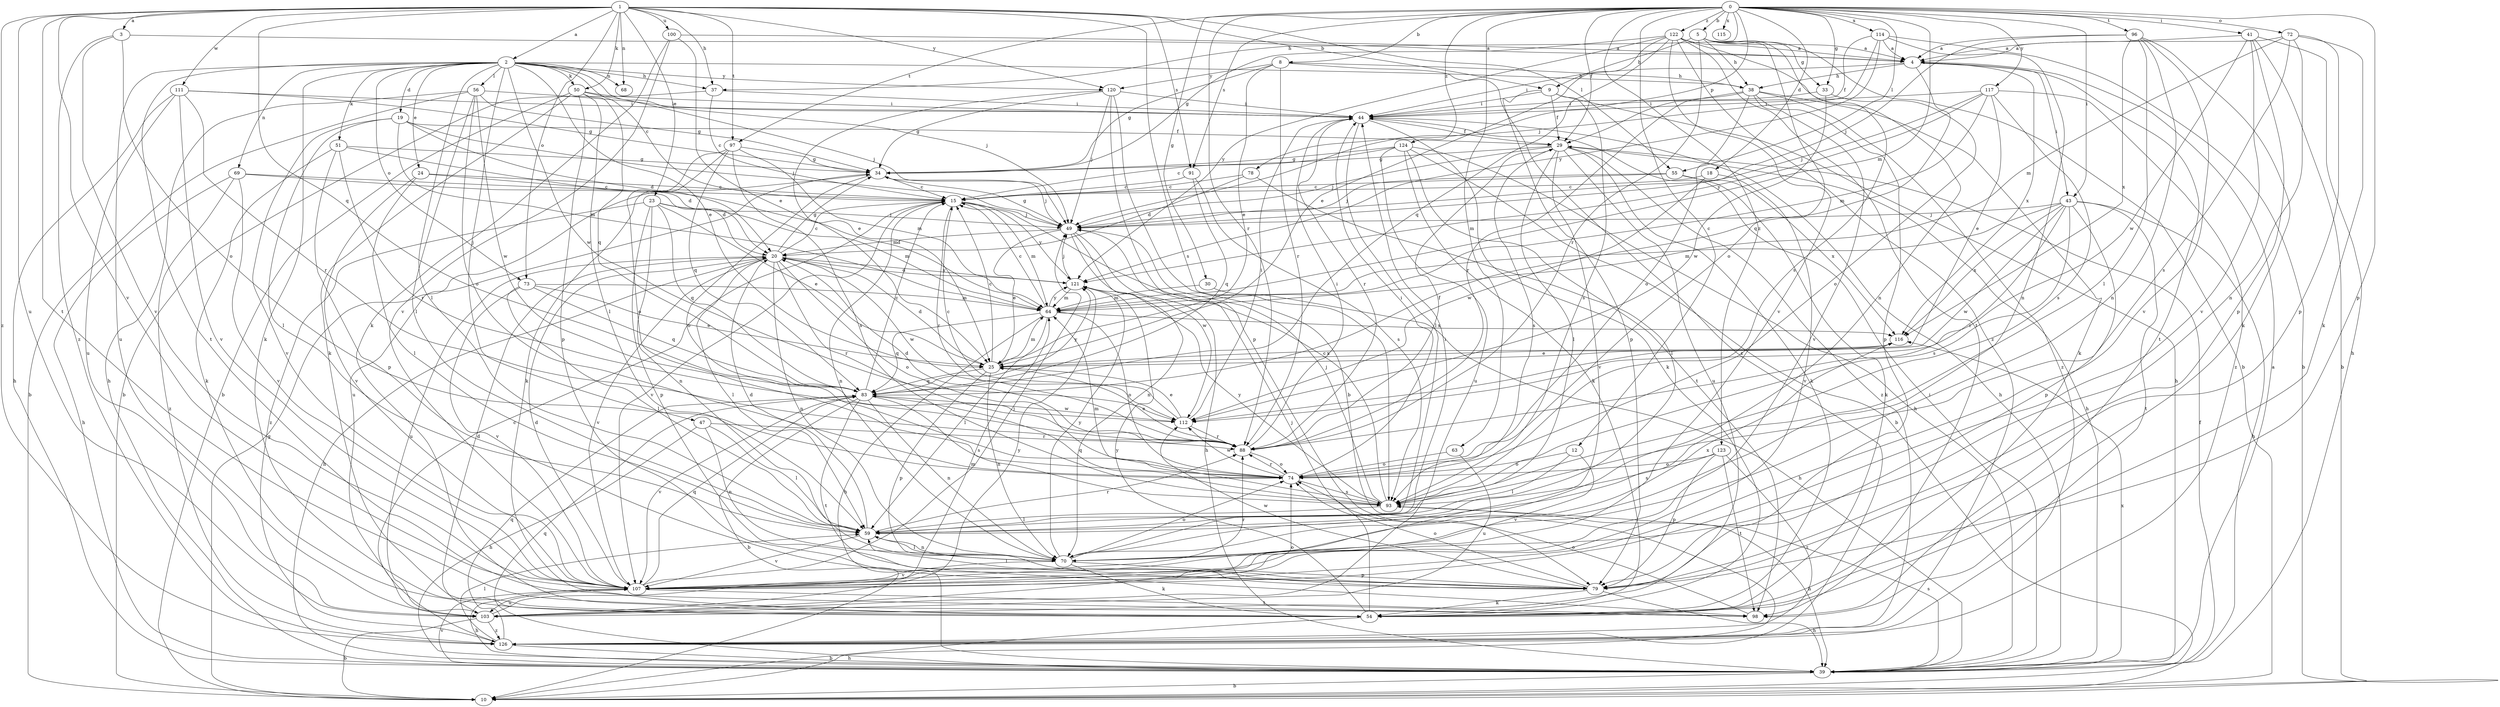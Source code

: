 strict digraph  {
0;
1;
2;
3;
4;
5;
8;
9;
10;
12;
15;
18;
19;
20;
23;
24;
25;
29;
30;
33;
34;
37;
38;
39;
41;
43;
44;
47;
49;
50;
51;
54;
55;
56;
59;
63;
64;
68;
69;
70;
72;
73;
74;
78;
79;
83;
88;
91;
93;
96;
97;
98;
100;
103;
107;
111;
112;
114;
115;
116;
117;
120;
121;
122;
123;
124;
126;
0 -> 5  [label=b];
0 -> 8  [label=b];
0 -> 12  [label=c];
0 -> 18  [label=d];
0 -> 29  [label=f];
0 -> 30  [label=g];
0 -> 33  [label=g];
0 -> 37  [label=h];
0 -> 41  [label=i];
0 -> 43  [label=i];
0 -> 55  [label=l];
0 -> 63  [label=m];
0 -> 64  [label=m];
0 -> 72  [label=o];
0 -> 78  [label=p];
0 -> 79  [label=p];
0 -> 88  [label=r];
0 -> 91  [label=s];
0 -> 96  [label=t];
0 -> 97  [label=t];
0 -> 114  [label=x];
0 -> 115  [label=x];
0 -> 117  [label=y];
0 -> 122  [label=z];
0 -> 123  [label=z];
0 -> 124  [label=z];
1 -> 2  [label=a];
1 -> 3  [label=a];
1 -> 9  [label=b];
1 -> 23  [label=e];
1 -> 37  [label=h];
1 -> 50  [label=k];
1 -> 55  [label=l];
1 -> 68  [label=n];
1 -> 73  [label=o];
1 -> 83  [label=q];
1 -> 91  [label=s];
1 -> 93  [label=s];
1 -> 97  [label=t];
1 -> 98  [label=t];
1 -> 100  [label=u];
1 -> 103  [label=u];
1 -> 107  [label=v];
1 -> 111  [label=w];
1 -> 120  [label=y];
1 -> 126  [label=z];
2 -> 15  [label=c];
2 -> 19  [label=d];
2 -> 24  [label=e];
2 -> 25  [label=e];
2 -> 37  [label=h];
2 -> 38  [label=h];
2 -> 47  [label=j];
2 -> 49  [label=j];
2 -> 50  [label=k];
2 -> 51  [label=k];
2 -> 54  [label=k];
2 -> 56  [label=l];
2 -> 59  [label=l];
2 -> 68  [label=n];
2 -> 69  [label=n];
2 -> 73  [label=o];
2 -> 98  [label=t];
2 -> 103  [label=u];
2 -> 112  [label=w];
2 -> 120  [label=y];
3 -> 4  [label=a];
3 -> 74  [label=o];
3 -> 107  [label=v];
3 -> 126  [label=z];
4 -> 38  [label=h];
4 -> 43  [label=i];
4 -> 44  [label=i];
4 -> 83  [label=q];
4 -> 98  [label=t];
4 -> 116  [label=x];
5 -> 4  [label=a];
5 -> 9  [label=b];
5 -> 10  [label=b];
5 -> 33  [label=g];
5 -> 38  [label=h];
5 -> 74  [label=o];
5 -> 88  [label=r];
5 -> 93  [label=s];
8 -> 25  [label=e];
8 -> 34  [label=g];
8 -> 38  [label=h];
8 -> 88  [label=r];
8 -> 120  [label=y];
8 -> 126  [label=z];
9 -> 29  [label=f];
9 -> 39  [label=h];
9 -> 44  [label=i];
9 -> 79  [label=p];
9 -> 93  [label=s];
10 -> 29  [label=f];
10 -> 34  [label=g];
12 -> 59  [label=l];
12 -> 74  [label=o];
12 -> 107  [label=v];
15 -> 49  [label=j];
15 -> 64  [label=m];
15 -> 70  [label=n];
15 -> 88  [label=r];
15 -> 107  [label=v];
15 -> 121  [label=y];
18 -> 15  [label=c];
18 -> 107  [label=v];
18 -> 112  [label=w];
19 -> 20  [label=d];
19 -> 29  [label=f];
19 -> 49  [label=j];
19 -> 59  [label=l];
19 -> 64  [label=m];
19 -> 107  [label=v];
20 -> 15  [label=c];
20 -> 34  [label=g];
20 -> 39  [label=h];
20 -> 59  [label=l];
20 -> 70  [label=n];
20 -> 74  [label=o];
20 -> 88  [label=r];
20 -> 103  [label=u];
20 -> 107  [label=v];
20 -> 112  [label=w];
20 -> 121  [label=y];
23 -> 25  [label=e];
23 -> 49  [label=j];
23 -> 64  [label=m];
23 -> 70  [label=n];
23 -> 79  [label=p];
23 -> 83  [label=q];
23 -> 126  [label=z];
24 -> 15  [label=c];
24 -> 59  [label=l];
24 -> 64  [label=m];
24 -> 107  [label=v];
25 -> 15  [label=c];
25 -> 20  [label=d];
25 -> 64  [label=m];
25 -> 70  [label=n];
25 -> 79  [label=p];
25 -> 83  [label=q];
25 -> 116  [label=x];
29 -> 34  [label=g];
29 -> 39  [label=h];
29 -> 49  [label=j];
29 -> 54  [label=k];
29 -> 59  [label=l];
29 -> 93  [label=s];
29 -> 103  [label=u];
29 -> 107  [label=v];
29 -> 126  [label=z];
30 -> 39  [label=h];
30 -> 64  [label=m];
33 -> 44  [label=i];
33 -> 74  [label=o];
33 -> 112  [label=w];
34 -> 15  [label=c];
34 -> 49  [label=j];
34 -> 74  [label=o];
34 -> 103  [label=u];
37 -> 10  [label=b];
37 -> 15  [label=c];
37 -> 44  [label=i];
38 -> 44  [label=i];
38 -> 54  [label=k];
38 -> 74  [label=o];
38 -> 79  [label=p];
38 -> 88  [label=r];
38 -> 107  [label=v];
38 -> 126  [label=z];
39 -> 4  [label=a];
39 -> 10  [label=b];
39 -> 44  [label=i];
39 -> 83  [label=q];
39 -> 93  [label=s];
39 -> 107  [label=v];
39 -> 116  [label=x];
41 -> 4  [label=a];
41 -> 10  [label=b];
41 -> 39  [label=h];
41 -> 79  [label=p];
41 -> 107  [label=v];
41 -> 112  [label=w];
43 -> 39  [label=h];
43 -> 49  [label=j];
43 -> 64  [label=m];
43 -> 79  [label=p];
43 -> 88  [label=r];
43 -> 93  [label=s];
43 -> 98  [label=t];
43 -> 112  [label=w];
43 -> 116  [label=x];
44 -> 29  [label=f];
44 -> 39  [label=h];
44 -> 54  [label=k];
44 -> 59  [label=l];
44 -> 88  [label=r];
47 -> 39  [label=h];
47 -> 59  [label=l];
47 -> 70  [label=n];
47 -> 88  [label=r];
49 -> 20  [label=d];
49 -> 25  [label=e];
49 -> 34  [label=g];
49 -> 39  [label=h];
49 -> 70  [label=n];
49 -> 112  [label=w];
50 -> 10  [label=b];
50 -> 44  [label=i];
50 -> 49  [label=j];
50 -> 54  [label=k];
50 -> 59  [label=l];
50 -> 79  [label=p];
50 -> 83  [label=q];
51 -> 20  [label=d];
51 -> 34  [label=g];
51 -> 54  [label=k];
51 -> 79  [label=p];
51 -> 88  [label=r];
54 -> 10  [label=b];
54 -> 49  [label=j];
54 -> 121  [label=y];
55 -> 15  [label=c];
55 -> 49  [label=j];
55 -> 54  [label=k];
55 -> 116  [label=x];
56 -> 10  [label=b];
56 -> 34  [label=g];
56 -> 39  [label=h];
56 -> 44  [label=i];
56 -> 59  [label=l];
56 -> 74  [label=o];
56 -> 112  [label=w];
59 -> 20  [label=d];
59 -> 70  [label=n];
59 -> 88  [label=r];
59 -> 107  [label=v];
63 -> 74  [label=o];
63 -> 103  [label=u];
64 -> 15  [label=c];
64 -> 39  [label=h];
64 -> 59  [label=l];
64 -> 74  [label=o];
64 -> 83  [label=q];
64 -> 116  [label=x];
64 -> 121  [label=y];
69 -> 15  [label=c];
69 -> 20  [label=d];
69 -> 39  [label=h];
69 -> 107  [label=v];
69 -> 126  [label=z];
70 -> 44  [label=i];
70 -> 54  [label=k];
70 -> 59  [label=l];
70 -> 74  [label=o];
70 -> 79  [label=p];
70 -> 107  [label=v];
70 -> 116  [label=x];
70 -> 121  [label=y];
72 -> 4  [label=a];
72 -> 54  [label=k];
72 -> 64  [label=m];
72 -> 70  [label=n];
72 -> 79  [label=p];
72 -> 93  [label=s];
73 -> 25  [label=e];
73 -> 59  [label=l];
73 -> 64  [label=m];
73 -> 83  [label=q];
73 -> 107  [label=v];
74 -> 44  [label=i];
74 -> 88  [label=r];
74 -> 93  [label=s];
74 -> 112  [label=w];
78 -> 15  [label=c];
78 -> 20  [label=d];
78 -> 59  [label=l];
79 -> 39  [label=h];
79 -> 54  [label=k];
79 -> 59  [label=l];
79 -> 74  [label=o];
79 -> 112  [label=w];
83 -> 10  [label=b];
83 -> 15  [label=c];
83 -> 70  [label=n];
83 -> 93  [label=s];
83 -> 98  [label=t];
83 -> 107  [label=v];
83 -> 112  [label=w];
83 -> 121  [label=y];
88 -> 20  [label=d];
88 -> 25  [label=e];
88 -> 29  [label=f];
88 -> 44  [label=i];
88 -> 74  [label=o];
91 -> 15  [label=c];
91 -> 83  [label=q];
91 -> 93  [label=s];
93 -> 15  [label=c];
93 -> 39  [label=h];
93 -> 49  [label=j];
93 -> 59  [label=l];
93 -> 64  [label=m];
93 -> 83  [label=q];
93 -> 121  [label=y];
96 -> 4  [label=a];
96 -> 49  [label=j];
96 -> 54  [label=k];
96 -> 59  [label=l];
96 -> 70  [label=n];
96 -> 107  [label=v];
96 -> 116  [label=x];
97 -> 34  [label=g];
97 -> 54  [label=k];
97 -> 64  [label=m];
97 -> 74  [label=o];
97 -> 83  [label=q];
97 -> 93  [label=s];
98 -> 74  [label=o];
100 -> 4  [label=a];
100 -> 25  [label=e];
100 -> 54  [label=k];
100 -> 107  [label=v];
103 -> 10  [label=b];
103 -> 20  [label=d];
103 -> 64  [label=m];
103 -> 74  [label=o];
103 -> 121  [label=y];
103 -> 126  [label=z];
107 -> 20  [label=d];
107 -> 39  [label=h];
107 -> 49  [label=j];
107 -> 83  [label=q];
107 -> 88  [label=r];
107 -> 98  [label=t];
107 -> 103  [label=u];
111 -> 34  [label=g];
111 -> 39  [label=h];
111 -> 44  [label=i];
111 -> 88  [label=r];
111 -> 103  [label=u];
111 -> 107  [label=v];
112 -> 15  [label=c];
112 -> 25  [label=e];
112 -> 44  [label=i];
112 -> 88  [label=r];
114 -> 4  [label=a];
114 -> 10  [label=b];
114 -> 29  [label=f];
114 -> 49  [label=j];
114 -> 70  [label=n];
114 -> 121  [label=y];
116 -> 25  [label=e];
117 -> 25  [label=e];
117 -> 44  [label=i];
117 -> 49  [label=j];
117 -> 64  [label=m];
117 -> 93  [label=s];
117 -> 121  [label=y];
117 -> 126  [label=z];
120 -> 10  [label=b];
120 -> 25  [label=e];
120 -> 34  [label=g];
120 -> 44  [label=i];
120 -> 49  [label=j];
120 -> 79  [label=p];
121 -> 20  [label=d];
121 -> 49  [label=j];
121 -> 64  [label=m];
122 -> 4  [label=a];
122 -> 25  [label=e];
122 -> 34  [label=g];
122 -> 70  [label=n];
122 -> 83  [label=q];
122 -> 98  [label=t];
122 -> 107  [label=v];
122 -> 121  [label=y];
122 -> 126  [label=z];
123 -> 74  [label=o];
123 -> 79  [label=p];
123 -> 93  [label=s];
123 -> 98  [label=t];
123 -> 126  [label=z];
124 -> 10  [label=b];
124 -> 15  [label=c];
124 -> 34  [label=g];
124 -> 39  [label=h];
124 -> 54  [label=k];
124 -> 98  [label=t];
124 -> 103  [label=u];
126 -> 15  [label=c];
126 -> 39  [label=h];
126 -> 59  [label=l];
126 -> 83  [label=q];
}
